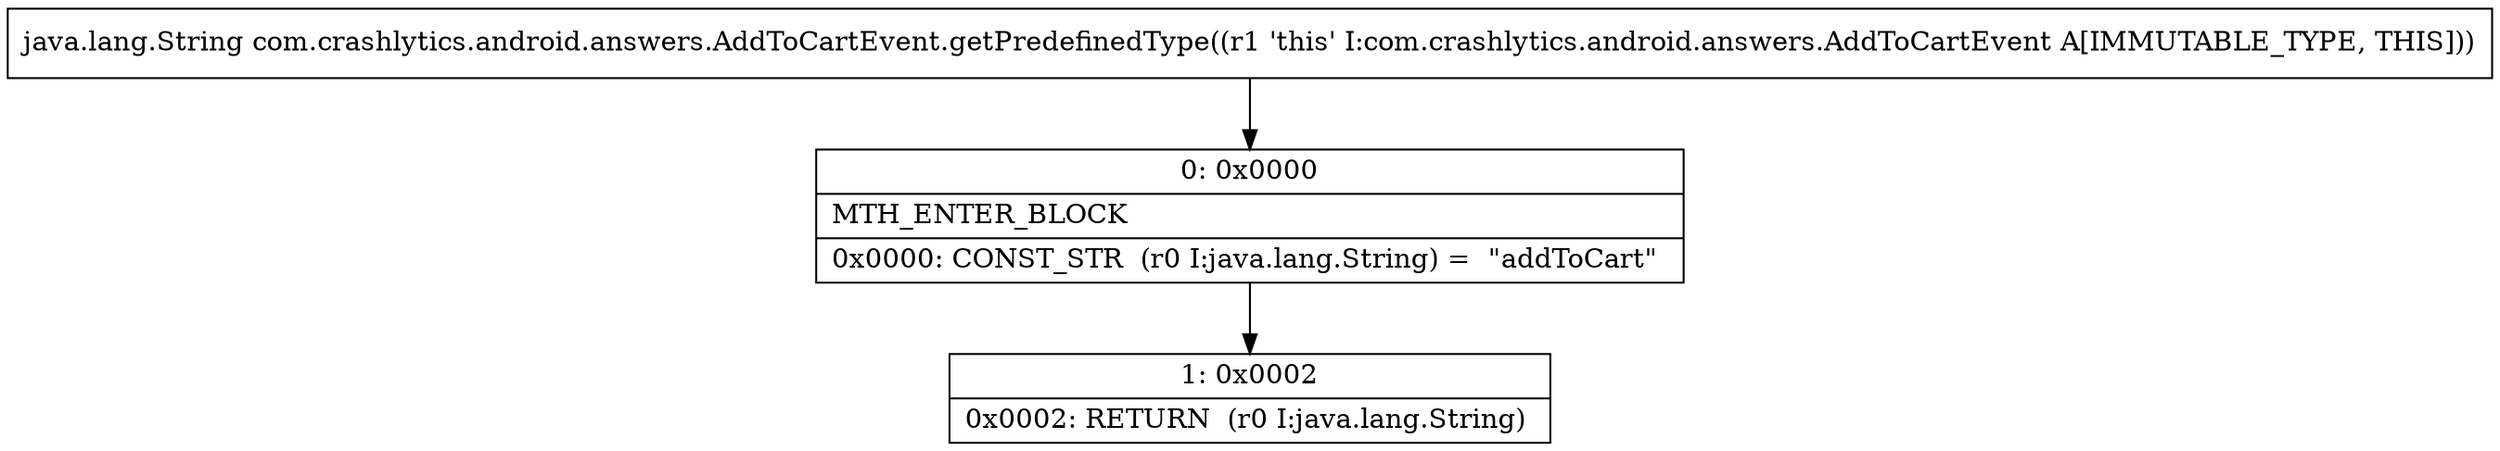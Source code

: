 digraph "CFG forcom.crashlytics.android.answers.AddToCartEvent.getPredefinedType()Ljava\/lang\/String;" {
Node_0 [shape=record,label="{0\:\ 0x0000|MTH_ENTER_BLOCK\l|0x0000: CONST_STR  (r0 I:java.lang.String) =  \"addToCart\" \l}"];
Node_1 [shape=record,label="{1\:\ 0x0002|0x0002: RETURN  (r0 I:java.lang.String) \l}"];
MethodNode[shape=record,label="{java.lang.String com.crashlytics.android.answers.AddToCartEvent.getPredefinedType((r1 'this' I:com.crashlytics.android.answers.AddToCartEvent A[IMMUTABLE_TYPE, THIS])) }"];
MethodNode -> Node_0;
Node_0 -> Node_1;
}

